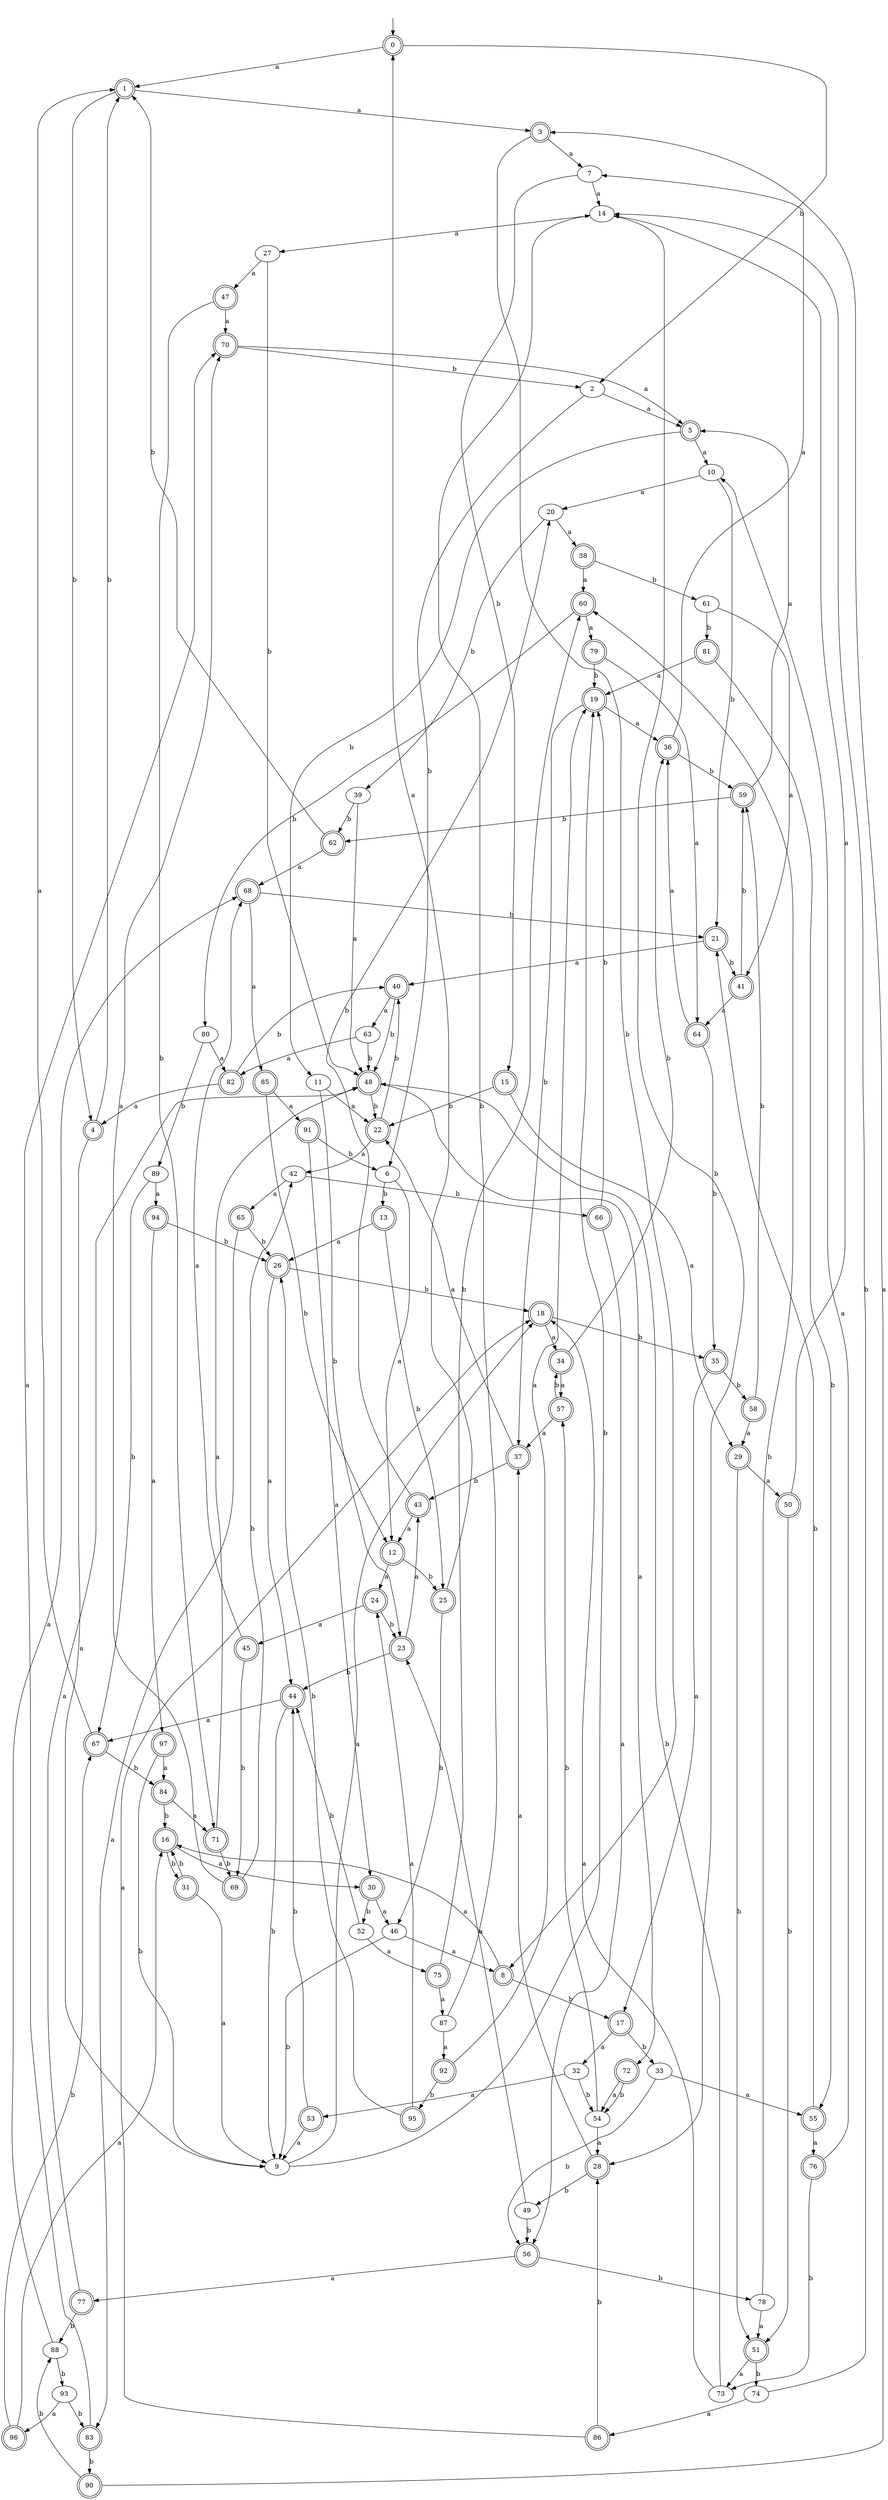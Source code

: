 digraph RandomDFA {
  __start0 [label="", shape=none];
  __start0 -> 0 [label=""];
  0 [shape=circle] [shape=doublecircle]
  0 -> 1 [label="a"]
  0 -> 2 [label="b"]
  1 [shape=doublecircle]
  1 -> 3 [label="a"]
  1 -> 4 [label="b"]
  2
  2 -> 5 [label="a"]
  2 -> 6 [label="b"]
  3 [shape=doublecircle]
  3 -> 7 [label="a"]
  3 -> 8 [label="b"]
  4 [shape=doublecircle]
  4 -> 9 [label="a"]
  4 -> 1 [label="b"]
  5 [shape=doublecircle]
  5 -> 10 [label="a"]
  5 -> 11 [label="b"]
  6
  6 -> 12 [label="a"]
  6 -> 13 [label="b"]
  7
  7 -> 14 [label="a"]
  7 -> 15 [label="b"]
  8 [shape=doublecircle]
  8 -> 16 [label="a"]
  8 -> 17 [label="b"]
  9
  9 -> 18 [label="a"]
  9 -> 19 [label="b"]
  10
  10 -> 20 [label="a"]
  10 -> 21 [label="b"]
  11
  11 -> 22 [label="a"]
  11 -> 23 [label="b"]
  12 [shape=doublecircle]
  12 -> 24 [label="a"]
  12 -> 25 [label="b"]
  13 [shape=doublecircle]
  13 -> 26 [label="a"]
  13 -> 25 [label="b"]
  14
  14 -> 27 [label="a"]
  14 -> 28 [label="b"]
  15 [shape=doublecircle]
  15 -> 29 [label="a"]
  15 -> 22 [label="b"]
  16 [shape=doublecircle]
  16 -> 30 [label="a"]
  16 -> 31 [label="b"]
  17 [shape=doublecircle]
  17 -> 32 [label="a"]
  17 -> 33 [label="b"]
  18 [shape=doublecircle]
  18 -> 34 [label="a"]
  18 -> 35 [label="b"]
  19 [shape=doublecircle]
  19 -> 36 [label="a"]
  19 -> 37 [label="b"]
  20
  20 -> 38 [label="a"]
  20 -> 39 [label="b"]
  21 [shape=doublecircle]
  21 -> 40 [label="a"]
  21 -> 41 [label="b"]
  22 [shape=doublecircle]
  22 -> 42 [label="a"]
  22 -> 40 [label="b"]
  23 [shape=doublecircle]
  23 -> 43 [label="a"]
  23 -> 44 [label="b"]
  24 [shape=doublecircle]
  24 -> 45 [label="a"]
  24 -> 23 [label="b"]
  25 [shape=doublecircle]
  25 -> 0 [label="a"]
  25 -> 46 [label="b"]
  26 [shape=doublecircle]
  26 -> 44 [label="a"]
  26 -> 18 [label="b"]
  27
  27 -> 47 [label="a"]
  27 -> 48 [label="b"]
  28 [shape=doublecircle]
  28 -> 37 [label="a"]
  28 -> 49 [label="b"]
  29 [shape=doublecircle]
  29 -> 50 [label="a"]
  29 -> 51 [label="b"]
  30 [shape=doublecircle]
  30 -> 46 [label="a"]
  30 -> 52 [label="b"]
  31 [shape=doublecircle]
  31 -> 9 [label="a"]
  31 -> 16 [label="b"]
  32
  32 -> 53 [label="a"]
  32 -> 54 [label="b"]
  33
  33 -> 55 [label="a"]
  33 -> 56 [label="b"]
  34 [shape=doublecircle]
  34 -> 57 [label="a"]
  34 -> 36 [label="b"]
  35 [shape=doublecircle]
  35 -> 17 [label="a"]
  35 -> 58 [label="b"]
  36 [shape=doublecircle]
  36 -> 7 [label="a"]
  36 -> 59 [label="b"]
  37 [shape=doublecircle]
  37 -> 22 [label="a"]
  37 -> 43 [label="b"]
  38 [shape=doublecircle]
  38 -> 60 [label="a"]
  38 -> 61 [label="b"]
  39
  39 -> 48 [label="a"]
  39 -> 62 [label="b"]
  40 [shape=doublecircle]
  40 -> 63 [label="a"]
  40 -> 48 [label="b"]
  41 [shape=doublecircle]
  41 -> 64 [label="a"]
  41 -> 59 [label="b"]
  42
  42 -> 65 [label="a"]
  42 -> 66 [label="b"]
  43 [shape=doublecircle]
  43 -> 12 [label="a"]
  43 -> 20 [label="b"]
  44 [shape=doublecircle]
  44 -> 67 [label="a"]
  44 -> 9 [label="b"]
  45 [shape=doublecircle]
  45 -> 68 [label="a"]
  45 -> 69 [label="b"]
  46
  46 -> 8 [label="a"]
  46 -> 9 [label="b"]
  47 [shape=doublecircle]
  47 -> 70 [label="a"]
  47 -> 71 [label="b"]
  48 [shape=doublecircle]
  48 -> 72 [label="a"]
  48 -> 22 [label="b"]
  49
  49 -> 23 [label="a"]
  49 -> 56 [label="b"]
  50 [shape=doublecircle]
  50 -> 14 [label="a"]
  50 -> 51 [label="b"]
  51 [shape=doublecircle]
  51 -> 73 [label="a"]
  51 -> 74 [label="b"]
  52
  52 -> 75 [label="a"]
  52 -> 44 [label="b"]
  53 [shape=doublecircle]
  53 -> 9 [label="a"]
  53 -> 44 [label="b"]
  54
  54 -> 28 [label="a"]
  54 -> 57 [label="b"]
  55 [shape=doublecircle]
  55 -> 76 [label="a"]
  55 -> 21 [label="b"]
  56 [shape=doublecircle]
  56 -> 77 [label="a"]
  56 -> 78 [label="b"]
  57 [shape=doublecircle]
  57 -> 37 [label="a"]
  57 -> 34 [label="b"]
  58 [shape=doublecircle]
  58 -> 29 [label="a"]
  58 -> 59 [label="b"]
  59 [shape=doublecircle]
  59 -> 5 [label="a"]
  59 -> 62 [label="b"]
  60 [shape=doublecircle]
  60 -> 79 [label="a"]
  60 -> 80 [label="b"]
  61
  61 -> 41 [label="a"]
  61 -> 81 [label="b"]
  62 [shape=doublecircle]
  62 -> 68 [label="a"]
  62 -> 1 [label="b"]
  63
  63 -> 82 [label="a"]
  63 -> 48 [label="b"]
  64 [shape=doublecircle]
  64 -> 36 [label="a"]
  64 -> 35 [label="b"]
  65 [shape=doublecircle]
  65 -> 83 [label="a"]
  65 -> 26 [label="b"]
  66 [shape=doublecircle]
  66 -> 56 [label="a"]
  66 -> 19 [label="b"]
  67 [shape=doublecircle]
  67 -> 1 [label="a"]
  67 -> 84 [label="b"]
  68 [shape=doublecircle]
  68 -> 85 [label="a"]
  68 -> 21 [label="b"]
  69 [shape=doublecircle]
  69 -> 70 [label="a"]
  69 -> 42 [label="b"]
  70 [shape=doublecircle]
  70 -> 5 [label="a"]
  70 -> 2 [label="b"]
  71 [shape=doublecircle]
  71 -> 48 [label="a"]
  71 -> 69 [label="b"]
  72 [shape=doublecircle]
  72 -> 54 [label="a"]
  72 -> 54 [label="b"]
  73
  73 -> 18 [label="a"]
  73 -> 48 [label="b"]
  74
  74 -> 86 [label="a"]
  74 -> 14 [label="b"]
  75 [shape=doublecircle]
  75 -> 87 [label="a"]
  75 -> 60 [label="b"]
  76 [shape=doublecircle]
  76 -> 10 [label="a"]
  76 -> 73 [label="b"]
  77 [shape=doublecircle]
  77 -> 48 [label="a"]
  77 -> 88 [label="b"]
  78
  78 -> 51 [label="a"]
  78 -> 60 [label="b"]
  79 [shape=doublecircle]
  79 -> 64 [label="a"]
  79 -> 19 [label="b"]
  80
  80 -> 82 [label="a"]
  80 -> 89 [label="b"]
  81 [shape=doublecircle]
  81 -> 19 [label="a"]
  81 -> 55 [label="b"]
  82 [shape=doublecircle]
  82 -> 4 [label="a"]
  82 -> 40 [label="b"]
  83 [shape=doublecircle]
  83 -> 70 [label="a"]
  83 -> 90 [label="b"]
  84 [shape=doublecircle]
  84 -> 71 [label="a"]
  84 -> 16 [label="b"]
  85 [shape=doublecircle]
  85 -> 91 [label="a"]
  85 -> 12 [label="b"]
  86 [shape=doublecircle]
  86 -> 18 [label="a"]
  86 -> 28 [label="b"]
  87
  87 -> 92 [label="a"]
  87 -> 14 [label="b"]
  88
  88 -> 68 [label="a"]
  88 -> 93 [label="b"]
  89
  89 -> 94 [label="a"]
  89 -> 67 [label="b"]
  90 [shape=doublecircle]
  90 -> 3 [label="a"]
  90 -> 88 [label="b"]
  91 [shape=doublecircle]
  91 -> 30 [label="a"]
  91 -> 6 [label="b"]
  92 [shape=doublecircle]
  92 -> 19 [label="a"]
  92 -> 95 [label="b"]
  93
  93 -> 96 [label="a"]
  93 -> 83 [label="b"]
  94 [shape=doublecircle]
  94 -> 97 [label="a"]
  94 -> 26 [label="b"]
  95 [shape=doublecircle]
  95 -> 24 [label="a"]
  95 -> 26 [label="b"]
  96 [shape=doublecircle]
  96 -> 16 [label="a"]
  96 -> 67 [label="b"]
  97 [shape=doublecircle]
  97 -> 84 [label="a"]
  97 -> 9 [label="b"]
}
